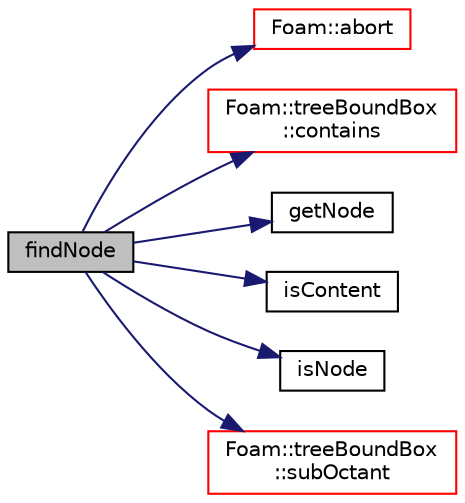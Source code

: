 digraph "findNode"
{
  bgcolor="transparent";
  edge [fontname="Helvetica",fontsize="10",labelfontname="Helvetica",labelfontsize="10"];
  node [fontname="Helvetica",fontsize="10",shape=record];
  rankdir="LR";
  Node1 [label="findNode",height=0.2,width=0.4,color="black", fillcolor="grey75", style="filled", fontcolor="black"];
  Node1 -> Node2 [color="midnightblue",fontsize="10",style="solid",fontname="Helvetica"];
  Node2 [label="Foam::abort",height=0.2,width=0.4,color="red",URL="$a10733.html#a447107a607d03e417307c203fa5fb44b"];
  Node1 -> Node3 [color="midnightblue",fontsize="10",style="solid",fontname="Helvetica"];
  Node3 [label="Foam::treeBoundBox\l::contains",height=0.2,width=0.4,color="red",URL="$a02671.html#a5f8aa323280184659cd2ac2c68fee587",tooltip="Contains point (inside or on edge) and moving in direction. "];
  Node1 -> Node4 [color="midnightblue",fontsize="10",style="solid",fontname="Helvetica"];
  Node4 [label="getNode",height=0.2,width=0.4,color="black",URL="$a01054.html#a3152a34dd0aa1052a5f1f310aec64ffc"];
  Node1 -> Node5 [color="midnightblue",fontsize="10",style="solid",fontname="Helvetica"];
  Node5 [label="isContent",height=0.2,width=0.4,color="black",URL="$a01054.html#a418b7e4fe4cd269babba5e2ccfc64f35"];
  Node1 -> Node6 [color="midnightblue",fontsize="10",style="solid",fontname="Helvetica"];
  Node6 [label="isNode",height=0.2,width=0.4,color="black",URL="$a01054.html#adad27b6690196ec7444e14e619de5d9f"];
  Node1 -> Node7 [color="midnightblue",fontsize="10",style="solid",fontname="Helvetica"];
  Node7 [label="Foam::treeBoundBox\l::subOctant",height=0.2,width=0.4,color="red",URL="$a02671.html#acfb706b18dd4f7c1c1c2ab7a33798e24",tooltip="Returns octant number given point and the calculated midpoint. "];
}
